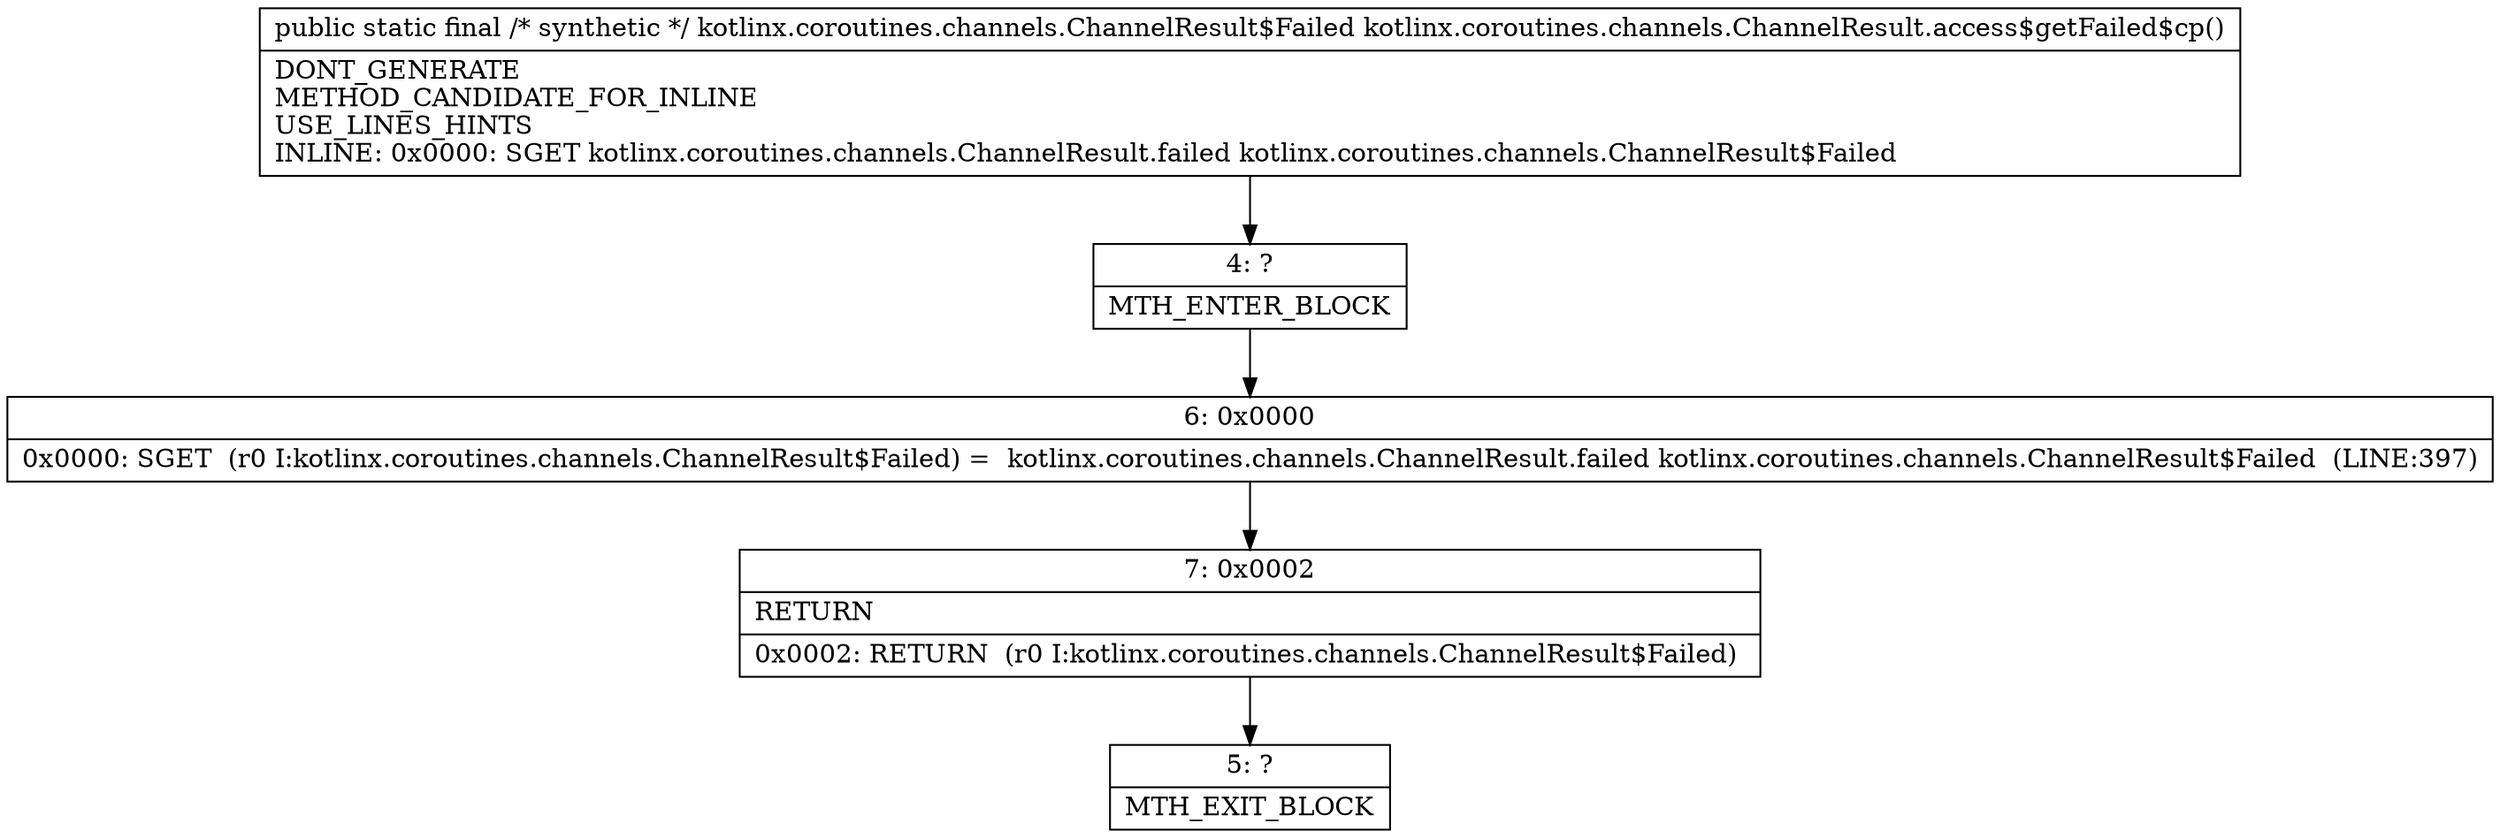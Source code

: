 digraph "CFG forkotlinx.coroutines.channels.ChannelResult.access$getFailed$cp()Lkotlinx\/coroutines\/channels\/ChannelResult$Failed;" {
Node_4 [shape=record,label="{4\:\ ?|MTH_ENTER_BLOCK\l}"];
Node_6 [shape=record,label="{6\:\ 0x0000|0x0000: SGET  (r0 I:kotlinx.coroutines.channels.ChannelResult$Failed) =  kotlinx.coroutines.channels.ChannelResult.failed kotlinx.coroutines.channels.ChannelResult$Failed  (LINE:397)\l}"];
Node_7 [shape=record,label="{7\:\ 0x0002|RETURN\l|0x0002: RETURN  (r0 I:kotlinx.coroutines.channels.ChannelResult$Failed) \l}"];
Node_5 [shape=record,label="{5\:\ ?|MTH_EXIT_BLOCK\l}"];
MethodNode[shape=record,label="{public static final \/* synthetic *\/ kotlinx.coroutines.channels.ChannelResult$Failed kotlinx.coroutines.channels.ChannelResult.access$getFailed$cp()  | DONT_GENERATE\lMETHOD_CANDIDATE_FOR_INLINE\lUSE_LINES_HINTS\lINLINE: 0x0000: SGET   kotlinx.coroutines.channels.ChannelResult.failed kotlinx.coroutines.channels.ChannelResult$Failed\l}"];
MethodNode -> Node_4;Node_4 -> Node_6;
Node_6 -> Node_7;
Node_7 -> Node_5;
}

